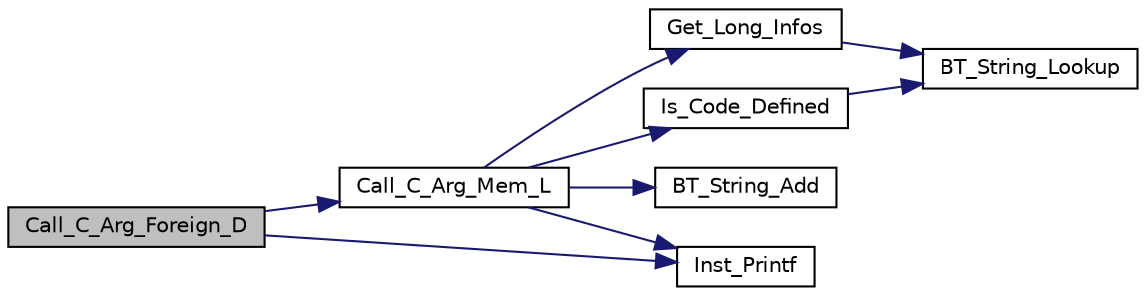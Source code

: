 digraph "Call_C_Arg_Foreign_D"
{
  edge [fontname="Helvetica",fontsize="10",labelfontname="Helvetica",labelfontsize="10"];
  node [fontname="Helvetica",fontsize="10",shape=record];
  rankdir="LR";
  Node1 [label="Call_C_Arg_Foreign_D",height=0.2,width=0.4,color="black", fillcolor="grey75", style="filled", fontcolor="black"];
  Node1 -> Node2 [color="midnightblue",fontsize="10",style="solid",fontname="Helvetica"];
  Node2 [label="Call_C_Arg_Mem_L",height=0.2,width=0.4,color="black", fillcolor="white", style="filled",URL="$ix86__any_8c.html#a964a096b28818e43f7e51dd5dd6f76f0"];
  Node2 -> Node3 [color="midnightblue",fontsize="10",style="solid",fontname="Helvetica"];
  Node3 [label="Get_Long_Infos",height=0.2,width=0.4,color="black", fillcolor="white", style="filled",URL="$ma2asm_8c.html#a51aa477632c8da9ce4fe91d0023f2819"];
  Node3 -> Node4 [color="midnightblue",fontsize="10",style="solid",fontname="Helvetica"];
  Node4 [label="BT_String_Lookup",height=0.2,width=0.4,color="black", fillcolor="white", style="filled",URL="$bt__string_8c.html#a47df4899cd0db82d0843dbf52aa5e103"];
  Node2 -> Node5 [color="midnightblue",fontsize="10",style="solid",fontname="Helvetica"];
  Node5 [label="Is_Code_Defined",height=0.2,width=0.4,color="black", fillcolor="white", style="filled",URL="$ma2asm_8c.html#ae154ce5f2c10c79b40fe86078dd2a5ca"];
  Node5 -> Node4 [color="midnightblue",fontsize="10",style="solid",fontname="Helvetica"];
  Node2 -> Node6 [color="midnightblue",fontsize="10",style="solid",fontname="Helvetica"];
  Node6 [label="BT_String_Add",height=0.2,width=0.4,color="black", fillcolor="white", style="filled",URL="$bt__string_8c.html#a4d385a49b03f7aeac7c168ef48d492d0"];
  Node2 -> Node7 [color="midnightblue",fontsize="10",style="solid",fontname="Helvetica"];
  Node7 [label="Inst_Printf",height=0.2,width=0.4,color="black", fillcolor="white", style="filled",URL="$ma2asm_8c.html#afeaa1e73d1371e09e196c12b114b9845"];
  Node1 -> Node7 [color="midnightblue",fontsize="10",style="solid",fontname="Helvetica"];
}
